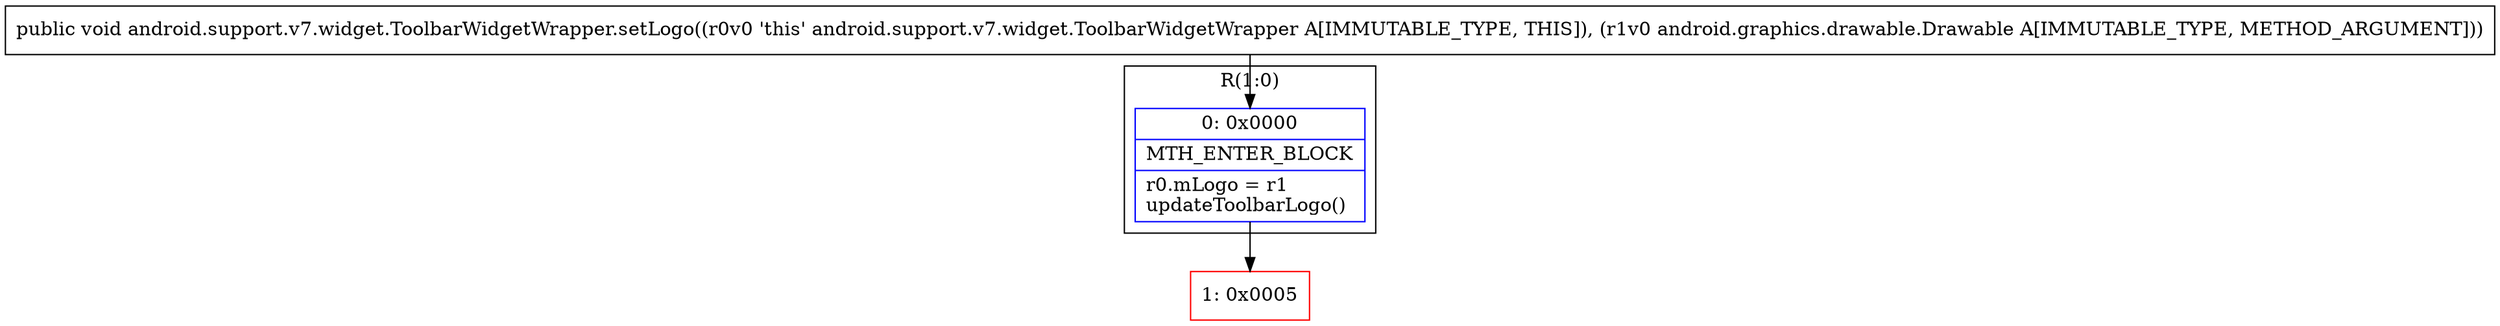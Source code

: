 digraph "CFG forandroid.support.v7.widget.ToolbarWidgetWrapper.setLogo(Landroid\/graphics\/drawable\/Drawable;)V" {
subgraph cluster_Region_2051622134 {
label = "R(1:0)";
node [shape=record,color=blue];
Node_0 [shape=record,label="{0\:\ 0x0000|MTH_ENTER_BLOCK\l|r0.mLogo = r1\lupdateToolbarLogo()\l}"];
}
Node_1 [shape=record,color=red,label="{1\:\ 0x0005}"];
MethodNode[shape=record,label="{public void android.support.v7.widget.ToolbarWidgetWrapper.setLogo((r0v0 'this' android.support.v7.widget.ToolbarWidgetWrapper A[IMMUTABLE_TYPE, THIS]), (r1v0 android.graphics.drawable.Drawable A[IMMUTABLE_TYPE, METHOD_ARGUMENT])) }"];
MethodNode -> Node_0;
Node_0 -> Node_1;
}

